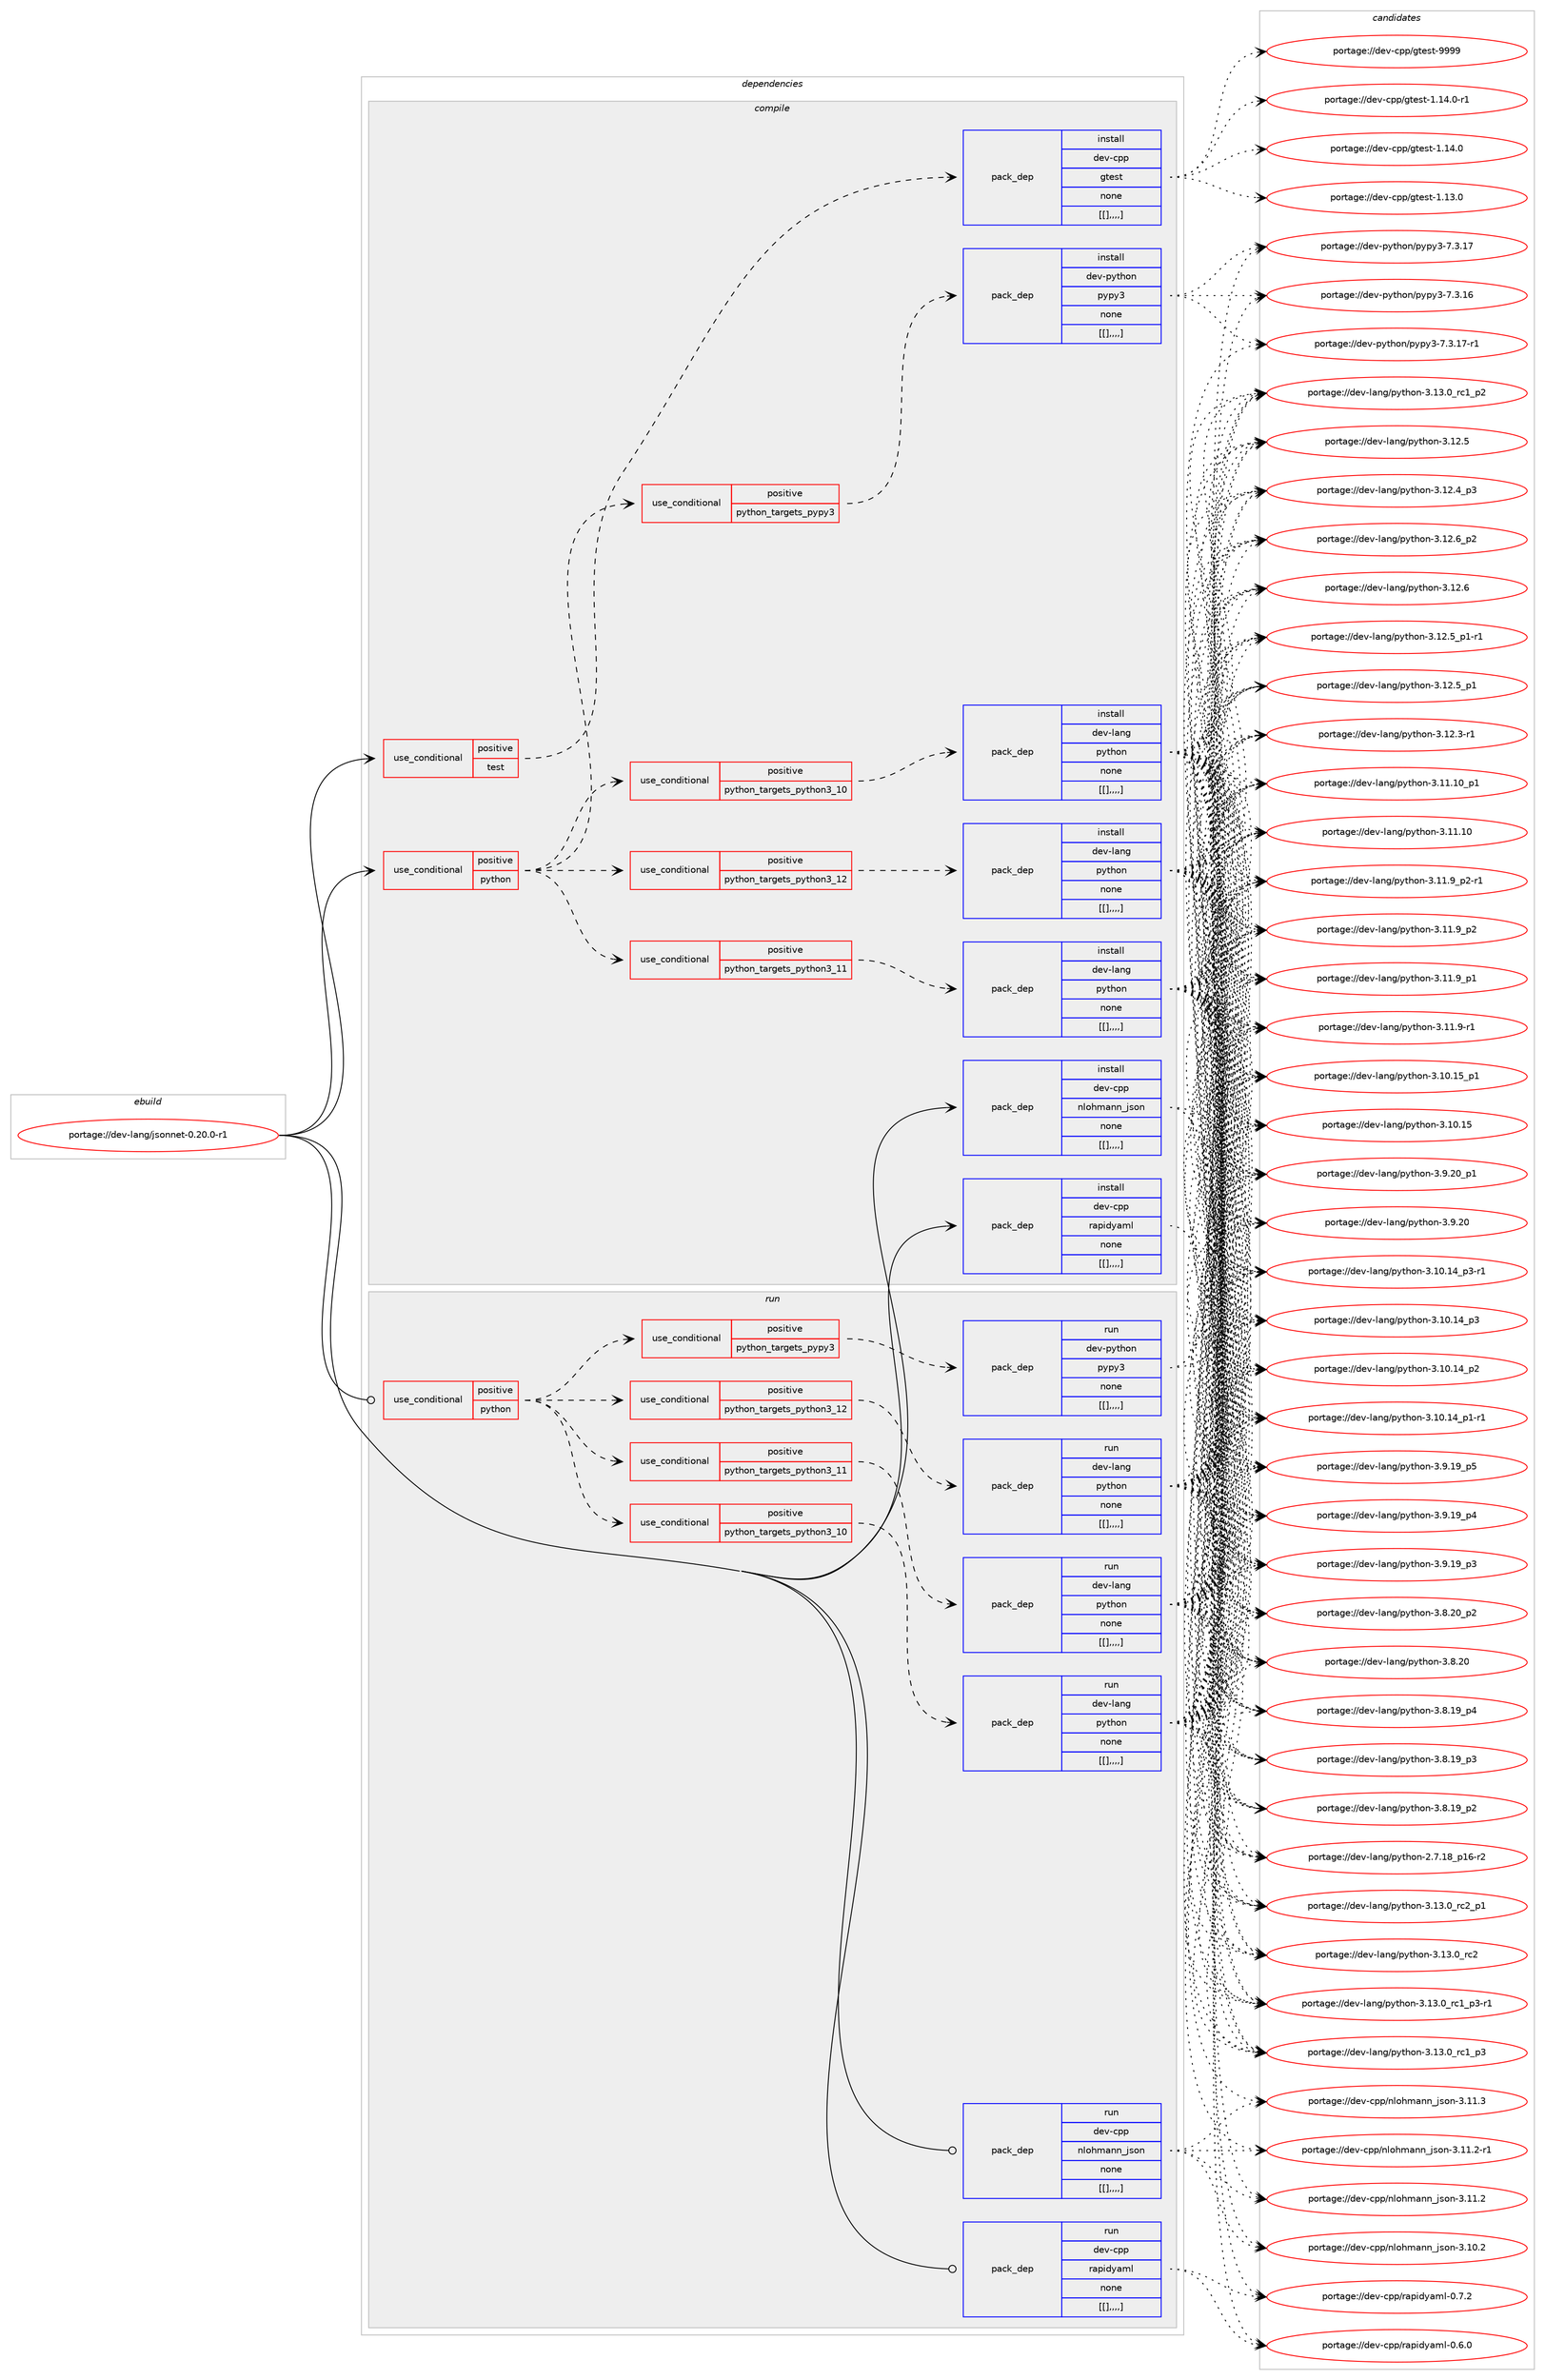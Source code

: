 digraph prolog {

# *************
# Graph options
# *************

newrank=true;
concentrate=true;
compound=true;
graph [rankdir=LR,fontname=Helvetica,fontsize=10,ranksep=1.5];#, ranksep=2.5, nodesep=0.2];
edge  [arrowhead=vee];
node  [fontname=Helvetica,fontsize=10];

# **********
# The ebuild
# **********

subgraph cluster_leftcol {
color=gray;
label=<<i>ebuild</i>>;
id [label="portage://dev-lang/jsonnet-0.20.0-r1", color=red, width=4, href="../dev-lang/jsonnet-0.20.0-r1.svg"];
}

# ****************
# The dependencies
# ****************

subgraph cluster_midcol {
color=gray;
label=<<i>dependencies</i>>;
subgraph cluster_compile {
fillcolor="#eeeeee";
style=filled;
label=<<i>compile</i>>;
subgraph cond23655 {
dependency99780 [label=<<TABLE BORDER="0" CELLBORDER="1" CELLSPACING="0" CELLPADDING="4"><TR><TD ROWSPAN="3" CELLPADDING="10">use_conditional</TD></TR><TR><TD>positive</TD></TR><TR><TD>python</TD></TR></TABLE>>, shape=none, color=red];
subgraph cond23656 {
dependency99781 [label=<<TABLE BORDER="0" CELLBORDER="1" CELLSPACING="0" CELLPADDING="4"><TR><TD ROWSPAN="3" CELLPADDING="10">use_conditional</TD></TR><TR><TD>positive</TD></TR><TR><TD>python_targets_pypy3</TD></TR></TABLE>>, shape=none, color=red];
subgraph pack75066 {
dependency99782 [label=<<TABLE BORDER="0" CELLBORDER="1" CELLSPACING="0" CELLPADDING="4" WIDTH="220"><TR><TD ROWSPAN="6" CELLPADDING="30">pack_dep</TD></TR><TR><TD WIDTH="110">install</TD></TR><TR><TD>dev-python</TD></TR><TR><TD>pypy3</TD></TR><TR><TD>none</TD></TR><TR><TD>[[],,,,]</TD></TR></TABLE>>, shape=none, color=blue];
}
dependency99781:e -> dependency99782:w [weight=20,style="dashed",arrowhead="vee"];
}
dependency99780:e -> dependency99781:w [weight=20,style="dashed",arrowhead="vee"];
subgraph cond23657 {
dependency99783 [label=<<TABLE BORDER="0" CELLBORDER="1" CELLSPACING="0" CELLPADDING="4"><TR><TD ROWSPAN="3" CELLPADDING="10">use_conditional</TD></TR><TR><TD>positive</TD></TR><TR><TD>python_targets_python3_10</TD></TR></TABLE>>, shape=none, color=red];
subgraph pack75067 {
dependency99784 [label=<<TABLE BORDER="0" CELLBORDER="1" CELLSPACING="0" CELLPADDING="4" WIDTH="220"><TR><TD ROWSPAN="6" CELLPADDING="30">pack_dep</TD></TR><TR><TD WIDTH="110">install</TD></TR><TR><TD>dev-lang</TD></TR><TR><TD>python</TD></TR><TR><TD>none</TD></TR><TR><TD>[[],,,,]</TD></TR></TABLE>>, shape=none, color=blue];
}
dependency99783:e -> dependency99784:w [weight=20,style="dashed",arrowhead="vee"];
}
dependency99780:e -> dependency99783:w [weight=20,style="dashed",arrowhead="vee"];
subgraph cond23658 {
dependency99785 [label=<<TABLE BORDER="0" CELLBORDER="1" CELLSPACING="0" CELLPADDING="4"><TR><TD ROWSPAN="3" CELLPADDING="10">use_conditional</TD></TR><TR><TD>positive</TD></TR><TR><TD>python_targets_python3_11</TD></TR></TABLE>>, shape=none, color=red];
subgraph pack75068 {
dependency99786 [label=<<TABLE BORDER="0" CELLBORDER="1" CELLSPACING="0" CELLPADDING="4" WIDTH="220"><TR><TD ROWSPAN="6" CELLPADDING="30">pack_dep</TD></TR><TR><TD WIDTH="110">install</TD></TR><TR><TD>dev-lang</TD></TR><TR><TD>python</TD></TR><TR><TD>none</TD></TR><TR><TD>[[],,,,]</TD></TR></TABLE>>, shape=none, color=blue];
}
dependency99785:e -> dependency99786:w [weight=20,style="dashed",arrowhead="vee"];
}
dependency99780:e -> dependency99785:w [weight=20,style="dashed",arrowhead="vee"];
subgraph cond23659 {
dependency99787 [label=<<TABLE BORDER="0" CELLBORDER="1" CELLSPACING="0" CELLPADDING="4"><TR><TD ROWSPAN="3" CELLPADDING="10">use_conditional</TD></TR><TR><TD>positive</TD></TR><TR><TD>python_targets_python3_12</TD></TR></TABLE>>, shape=none, color=red];
subgraph pack75069 {
dependency99788 [label=<<TABLE BORDER="0" CELLBORDER="1" CELLSPACING="0" CELLPADDING="4" WIDTH="220"><TR><TD ROWSPAN="6" CELLPADDING="30">pack_dep</TD></TR><TR><TD WIDTH="110">install</TD></TR><TR><TD>dev-lang</TD></TR><TR><TD>python</TD></TR><TR><TD>none</TD></TR><TR><TD>[[],,,,]</TD></TR></TABLE>>, shape=none, color=blue];
}
dependency99787:e -> dependency99788:w [weight=20,style="dashed",arrowhead="vee"];
}
dependency99780:e -> dependency99787:w [weight=20,style="dashed",arrowhead="vee"];
}
id:e -> dependency99780:w [weight=20,style="solid",arrowhead="vee"];
subgraph cond23660 {
dependency99789 [label=<<TABLE BORDER="0" CELLBORDER="1" CELLSPACING="0" CELLPADDING="4"><TR><TD ROWSPAN="3" CELLPADDING="10">use_conditional</TD></TR><TR><TD>positive</TD></TR><TR><TD>test</TD></TR></TABLE>>, shape=none, color=red];
subgraph pack75070 {
dependency99790 [label=<<TABLE BORDER="0" CELLBORDER="1" CELLSPACING="0" CELLPADDING="4" WIDTH="220"><TR><TD ROWSPAN="6" CELLPADDING="30">pack_dep</TD></TR><TR><TD WIDTH="110">install</TD></TR><TR><TD>dev-cpp</TD></TR><TR><TD>gtest</TD></TR><TR><TD>none</TD></TR><TR><TD>[[],,,,]</TD></TR></TABLE>>, shape=none, color=blue];
}
dependency99789:e -> dependency99790:w [weight=20,style="dashed",arrowhead="vee"];
}
id:e -> dependency99789:w [weight=20,style="solid",arrowhead="vee"];
subgraph pack75071 {
dependency99791 [label=<<TABLE BORDER="0" CELLBORDER="1" CELLSPACING="0" CELLPADDING="4" WIDTH="220"><TR><TD ROWSPAN="6" CELLPADDING="30">pack_dep</TD></TR><TR><TD WIDTH="110">install</TD></TR><TR><TD>dev-cpp</TD></TR><TR><TD>nlohmann_json</TD></TR><TR><TD>none</TD></TR><TR><TD>[[],,,,]</TD></TR></TABLE>>, shape=none, color=blue];
}
id:e -> dependency99791:w [weight=20,style="solid",arrowhead="vee"];
subgraph pack75072 {
dependency99792 [label=<<TABLE BORDER="0" CELLBORDER="1" CELLSPACING="0" CELLPADDING="4" WIDTH="220"><TR><TD ROWSPAN="6" CELLPADDING="30">pack_dep</TD></TR><TR><TD WIDTH="110">install</TD></TR><TR><TD>dev-cpp</TD></TR><TR><TD>rapidyaml</TD></TR><TR><TD>none</TD></TR><TR><TD>[[],,,,]</TD></TR></TABLE>>, shape=none, color=blue];
}
id:e -> dependency99792:w [weight=20,style="solid",arrowhead="vee"];
}
subgraph cluster_compileandrun {
fillcolor="#eeeeee";
style=filled;
label=<<i>compile and run</i>>;
}
subgraph cluster_run {
fillcolor="#eeeeee";
style=filled;
label=<<i>run</i>>;
subgraph cond23661 {
dependency99793 [label=<<TABLE BORDER="0" CELLBORDER="1" CELLSPACING="0" CELLPADDING="4"><TR><TD ROWSPAN="3" CELLPADDING="10">use_conditional</TD></TR><TR><TD>positive</TD></TR><TR><TD>python</TD></TR></TABLE>>, shape=none, color=red];
subgraph cond23662 {
dependency99794 [label=<<TABLE BORDER="0" CELLBORDER="1" CELLSPACING="0" CELLPADDING="4"><TR><TD ROWSPAN="3" CELLPADDING="10">use_conditional</TD></TR><TR><TD>positive</TD></TR><TR><TD>python_targets_pypy3</TD></TR></TABLE>>, shape=none, color=red];
subgraph pack75073 {
dependency99795 [label=<<TABLE BORDER="0" CELLBORDER="1" CELLSPACING="0" CELLPADDING="4" WIDTH="220"><TR><TD ROWSPAN="6" CELLPADDING="30">pack_dep</TD></TR><TR><TD WIDTH="110">run</TD></TR><TR><TD>dev-python</TD></TR><TR><TD>pypy3</TD></TR><TR><TD>none</TD></TR><TR><TD>[[],,,,]</TD></TR></TABLE>>, shape=none, color=blue];
}
dependency99794:e -> dependency99795:w [weight=20,style="dashed",arrowhead="vee"];
}
dependency99793:e -> dependency99794:w [weight=20,style="dashed",arrowhead="vee"];
subgraph cond23663 {
dependency99796 [label=<<TABLE BORDER="0" CELLBORDER="1" CELLSPACING="0" CELLPADDING="4"><TR><TD ROWSPAN="3" CELLPADDING="10">use_conditional</TD></TR><TR><TD>positive</TD></TR><TR><TD>python_targets_python3_10</TD></TR></TABLE>>, shape=none, color=red];
subgraph pack75074 {
dependency99797 [label=<<TABLE BORDER="0" CELLBORDER="1" CELLSPACING="0" CELLPADDING="4" WIDTH="220"><TR><TD ROWSPAN="6" CELLPADDING="30">pack_dep</TD></TR><TR><TD WIDTH="110">run</TD></TR><TR><TD>dev-lang</TD></TR><TR><TD>python</TD></TR><TR><TD>none</TD></TR><TR><TD>[[],,,,]</TD></TR></TABLE>>, shape=none, color=blue];
}
dependency99796:e -> dependency99797:w [weight=20,style="dashed",arrowhead="vee"];
}
dependency99793:e -> dependency99796:w [weight=20,style="dashed",arrowhead="vee"];
subgraph cond23664 {
dependency99798 [label=<<TABLE BORDER="0" CELLBORDER="1" CELLSPACING="0" CELLPADDING="4"><TR><TD ROWSPAN="3" CELLPADDING="10">use_conditional</TD></TR><TR><TD>positive</TD></TR><TR><TD>python_targets_python3_11</TD></TR></TABLE>>, shape=none, color=red];
subgraph pack75075 {
dependency99799 [label=<<TABLE BORDER="0" CELLBORDER="1" CELLSPACING="0" CELLPADDING="4" WIDTH="220"><TR><TD ROWSPAN="6" CELLPADDING="30">pack_dep</TD></TR><TR><TD WIDTH="110">run</TD></TR><TR><TD>dev-lang</TD></TR><TR><TD>python</TD></TR><TR><TD>none</TD></TR><TR><TD>[[],,,,]</TD></TR></TABLE>>, shape=none, color=blue];
}
dependency99798:e -> dependency99799:w [weight=20,style="dashed",arrowhead="vee"];
}
dependency99793:e -> dependency99798:w [weight=20,style="dashed",arrowhead="vee"];
subgraph cond23665 {
dependency99800 [label=<<TABLE BORDER="0" CELLBORDER="1" CELLSPACING="0" CELLPADDING="4"><TR><TD ROWSPAN="3" CELLPADDING="10">use_conditional</TD></TR><TR><TD>positive</TD></TR><TR><TD>python_targets_python3_12</TD></TR></TABLE>>, shape=none, color=red];
subgraph pack75076 {
dependency99801 [label=<<TABLE BORDER="0" CELLBORDER="1" CELLSPACING="0" CELLPADDING="4" WIDTH="220"><TR><TD ROWSPAN="6" CELLPADDING="30">pack_dep</TD></TR><TR><TD WIDTH="110">run</TD></TR><TR><TD>dev-lang</TD></TR><TR><TD>python</TD></TR><TR><TD>none</TD></TR><TR><TD>[[],,,,]</TD></TR></TABLE>>, shape=none, color=blue];
}
dependency99800:e -> dependency99801:w [weight=20,style="dashed",arrowhead="vee"];
}
dependency99793:e -> dependency99800:w [weight=20,style="dashed",arrowhead="vee"];
}
id:e -> dependency99793:w [weight=20,style="solid",arrowhead="odot"];
subgraph pack75077 {
dependency99802 [label=<<TABLE BORDER="0" CELLBORDER="1" CELLSPACING="0" CELLPADDING="4" WIDTH="220"><TR><TD ROWSPAN="6" CELLPADDING="30">pack_dep</TD></TR><TR><TD WIDTH="110">run</TD></TR><TR><TD>dev-cpp</TD></TR><TR><TD>nlohmann_json</TD></TR><TR><TD>none</TD></TR><TR><TD>[[],,,,]</TD></TR></TABLE>>, shape=none, color=blue];
}
id:e -> dependency99802:w [weight=20,style="solid",arrowhead="odot"];
subgraph pack75078 {
dependency99803 [label=<<TABLE BORDER="0" CELLBORDER="1" CELLSPACING="0" CELLPADDING="4" WIDTH="220"><TR><TD ROWSPAN="6" CELLPADDING="30">pack_dep</TD></TR><TR><TD WIDTH="110">run</TD></TR><TR><TD>dev-cpp</TD></TR><TR><TD>rapidyaml</TD></TR><TR><TD>none</TD></TR><TR><TD>[[],,,,]</TD></TR></TABLE>>, shape=none, color=blue];
}
id:e -> dependency99803:w [weight=20,style="solid",arrowhead="odot"];
}
}

# **************
# The candidates
# **************

subgraph cluster_choices {
rank=same;
color=gray;
label=<<i>candidates</i>>;

subgraph choice75066 {
color=black;
nodesep=1;
choice100101118451121211161041111104711212111212151455546514649554511449 [label="portage://dev-python/pypy3-7.3.17-r1", color=red, width=4,href="../dev-python/pypy3-7.3.17-r1.svg"];
choice10010111845112121116104111110471121211121215145554651464955 [label="portage://dev-python/pypy3-7.3.17", color=red, width=4,href="../dev-python/pypy3-7.3.17.svg"];
choice10010111845112121116104111110471121211121215145554651464954 [label="portage://dev-python/pypy3-7.3.16", color=red, width=4,href="../dev-python/pypy3-7.3.16.svg"];
dependency99782:e -> choice100101118451121211161041111104711212111212151455546514649554511449:w [style=dotted,weight="100"];
dependency99782:e -> choice10010111845112121116104111110471121211121215145554651464955:w [style=dotted,weight="100"];
dependency99782:e -> choice10010111845112121116104111110471121211121215145554651464954:w [style=dotted,weight="100"];
}
subgraph choice75067 {
color=black;
nodesep=1;
choice100101118451089711010347112121116104111110455146495146489511499509511249 [label="portage://dev-lang/python-3.13.0_rc2_p1", color=red, width=4,href="../dev-lang/python-3.13.0_rc2_p1.svg"];
choice10010111845108971101034711212111610411111045514649514648951149950 [label="portage://dev-lang/python-3.13.0_rc2", color=red, width=4,href="../dev-lang/python-3.13.0_rc2.svg"];
choice1001011184510897110103471121211161041111104551464951464895114994995112514511449 [label="portage://dev-lang/python-3.13.0_rc1_p3-r1", color=red, width=4,href="../dev-lang/python-3.13.0_rc1_p3-r1.svg"];
choice100101118451089711010347112121116104111110455146495146489511499499511251 [label="portage://dev-lang/python-3.13.0_rc1_p3", color=red, width=4,href="../dev-lang/python-3.13.0_rc1_p3.svg"];
choice100101118451089711010347112121116104111110455146495146489511499499511250 [label="portage://dev-lang/python-3.13.0_rc1_p2", color=red, width=4,href="../dev-lang/python-3.13.0_rc1_p2.svg"];
choice100101118451089711010347112121116104111110455146495046549511250 [label="portage://dev-lang/python-3.12.6_p2", color=red, width=4,href="../dev-lang/python-3.12.6_p2.svg"];
choice10010111845108971101034711212111610411111045514649504654 [label="portage://dev-lang/python-3.12.6", color=red, width=4,href="../dev-lang/python-3.12.6.svg"];
choice1001011184510897110103471121211161041111104551464950465395112494511449 [label="portage://dev-lang/python-3.12.5_p1-r1", color=red, width=4,href="../dev-lang/python-3.12.5_p1-r1.svg"];
choice100101118451089711010347112121116104111110455146495046539511249 [label="portage://dev-lang/python-3.12.5_p1", color=red, width=4,href="../dev-lang/python-3.12.5_p1.svg"];
choice10010111845108971101034711212111610411111045514649504653 [label="portage://dev-lang/python-3.12.5", color=red, width=4,href="../dev-lang/python-3.12.5.svg"];
choice100101118451089711010347112121116104111110455146495046529511251 [label="portage://dev-lang/python-3.12.4_p3", color=red, width=4,href="../dev-lang/python-3.12.4_p3.svg"];
choice100101118451089711010347112121116104111110455146495046514511449 [label="portage://dev-lang/python-3.12.3-r1", color=red, width=4,href="../dev-lang/python-3.12.3-r1.svg"];
choice10010111845108971101034711212111610411111045514649494649489511249 [label="portage://dev-lang/python-3.11.10_p1", color=red, width=4,href="../dev-lang/python-3.11.10_p1.svg"];
choice1001011184510897110103471121211161041111104551464949464948 [label="portage://dev-lang/python-3.11.10", color=red, width=4,href="../dev-lang/python-3.11.10.svg"];
choice1001011184510897110103471121211161041111104551464949465795112504511449 [label="portage://dev-lang/python-3.11.9_p2-r1", color=red, width=4,href="../dev-lang/python-3.11.9_p2-r1.svg"];
choice100101118451089711010347112121116104111110455146494946579511250 [label="portage://dev-lang/python-3.11.9_p2", color=red, width=4,href="../dev-lang/python-3.11.9_p2.svg"];
choice100101118451089711010347112121116104111110455146494946579511249 [label="portage://dev-lang/python-3.11.9_p1", color=red, width=4,href="../dev-lang/python-3.11.9_p1.svg"];
choice100101118451089711010347112121116104111110455146494946574511449 [label="portage://dev-lang/python-3.11.9-r1", color=red, width=4,href="../dev-lang/python-3.11.9-r1.svg"];
choice10010111845108971101034711212111610411111045514649484649539511249 [label="portage://dev-lang/python-3.10.15_p1", color=red, width=4,href="../dev-lang/python-3.10.15_p1.svg"];
choice1001011184510897110103471121211161041111104551464948464953 [label="portage://dev-lang/python-3.10.15", color=red, width=4,href="../dev-lang/python-3.10.15.svg"];
choice100101118451089711010347112121116104111110455146494846495295112514511449 [label="portage://dev-lang/python-3.10.14_p3-r1", color=red, width=4,href="../dev-lang/python-3.10.14_p3-r1.svg"];
choice10010111845108971101034711212111610411111045514649484649529511251 [label="portage://dev-lang/python-3.10.14_p3", color=red, width=4,href="../dev-lang/python-3.10.14_p3.svg"];
choice10010111845108971101034711212111610411111045514649484649529511250 [label="portage://dev-lang/python-3.10.14_p2", color=red, width=4,href="../dev-lang/python-3.10.14_p2.svg"];
choice100101118451089711010347112121116104111110455146494846495295112494511449 [label="portage://dev-lang/python-3.10.14_p1-r1", color=red, width=4,href="../dev-lang/python-3.10.14_p1-r1.svg"];
choice100101118451089711010347112121116104111110455146574650489511249 [label="portage://dev-lang/python-3.9.20_p1", color=red, width=4,href="../dev-lang/python-3.9.20_p1.svg"];
choice10010111845108971101034711212111610411111045514657465048 [label="portage://dev-lang/python-3.9.20", color=red, width=4,href="../dev-lang/python-3.9.20.svg"];
choice100101118451089711010347112121116104111110455146574649579511253 [label="portage://dev-lang/python-3.9.19_p5", color=red, width=4,href="../dev-lang/python-3.9.19_p5.svg"];
choice100101118451089711010347112121116104111110455146574649579511252 [label="portage://dev-lang/python-3.9.19_p4", color=red, width=4,href="../dev-lang/python-3.9.19_p4.svg"];
choice100101118451089711010347112121116104111110455146574649579511251 [label="portage://dev-lang/python-3.9.19_p3", color=red, width=4,href="../dev-lang/python-3.9.19_p3.svg"];
choice100101118451089711010347112121116104111110455146564650489511250 [label="portage://dev-lang/python-3.8.20_p2", color=red, width=4,href="../dev-lang/python-3.8.20_p2.svg"];
choice10010111845108971101034711212111610411111045514656465048 [label="portage://dev-lang/python-3.8.20", color=red, width=4,href="../dev-lang/python-3.8.20.svg"];
choice100101118451089711010347112121116104111110455146564649579511252 [label="portage://dev-lang/python-3.8.19_p4", color=red, width=4,href="../dev-lang/python-3.8.19_p4.svg"];
choice100101118451089711010347112121116104111110455146564649579511251 [label="portage://dev-lang/python-3.8.19_p3", color=red, width=4,href="../dev-lang/python-3.8.19_p3.svg"];
choice100101118451089711010347112121116104111110455146564649579511250 [label="portage://dev-lang/python-3.8.19_p2", color=red, width=4,href="../dev-lang/python-3.8.19_p2.svg"];
choice100101118451089711010347112121116104111110455046554649569511249544511450 [label="portage://dev-lang/python-2.7.18_p16-r2", color=red, width=4,href="../dev-lang/python-2.7.18_p16-r2.svg"];
dependency99784:e -> choice100101118451089711010347112121116104111110455146495146489511499509511249:w [style=dotted,weight="100"];
dependency99784:e -> choice10010111845108971101034711212111610411111045514649514648951149950:w [style=dotted,weight="100"];
dependency99784:e -> choice1001011184510897110103471121211161041111104551464951464895114994995112514511449:w [style=dotted,weight="100"];
dependency99784:e -> choice100101118451089711010347112121116104111110455146495146489511499499511251:w [style=dotted,weight="100"];
dependency99784:e -> choice100101118451089711010347112121116104111110455146495146489511499499511250:w [style=dotted,weight="100"];
dependency99784:e -> choice100101118451089711010347112121116104111110455146495046549511250:w [style=dotted,weight="100"];
dependency99784:e -> choice10010111845108971101034711212111610411111045514649504654:w [style=dotted,weight="100"];
dependency99784:e -> choice1001011184510897110103471121211161041111104551464950465395112494511449:w [style=dotted,weight="100"];
dependency99784:e -> choice100101118451089711010347112121116104111110455146495046539511249:w [style=dotted,weight="100"];
dependency99784:e -> choice10010111845108971101034711212111610411111045514649504653:w [style=dotted,weight="100"];
dependency99784:e -> choice100101118451089711010347112121116104111110455146495046529511251:w [style=dotted,weight="100"];
dependency99784:e -> choice100101118451089711010347112121116104111110455146495046514511449:w [style=dotted,weight="100"];
dependency99784:e -> choice10010111845108971101034711212111610411111045514649494649489511249:w [style=dotted,weight="100"];
dependency99784:e -> choice1001011184510897110103471121211161041111104551464949464948:w [style=dotted,weight="100"];
dependency99784:e -> choice1001011184510897110103471121211161041111104551464949465795112504511449:w [style=dotted,weight="100"];
dependency99784:e -> choice100101118451089711010347112121116104111110455146494946579511250:w [style=dotted,weight="100"];
dependency99784:e -> choice100101118451089711010347112121116104111110455146494946579511249:w [style=dotted,weight="100"];
dependency99784:e -> choice100101118451089711010347112121116104111110455146494946574511449:w [style=dotted,weight="100"];
dependency99784:e -> choice10010111845108971101034711212111610411111045514649484649539511249:w [style=dotted,weight="100"];
dependency99784:e -> choice1001011184510897110103471121211161041111104551464948464953:w [style=dotted,weight="100"];
dependency99784:e -> choice100101118451089711010347112121116104111110455146494846495295112514511449:w [style=dotted,weight="100"];
dependency99784:e -> choice10010111845108971101034711212111610411111045514649484649529511251:w [style=dotted,weight="100"];
dependency99784:e -> choice10010111845108971101034711212111610411111045514649484649529511250:w [style=dotted,weight="100"];
dependency99784:e -> choice100101118451089711010347112121116104111110455146494846495295112494511449:w [style=dotted,weight="100"];
dependency99784:e -> choice100101118451089711010347112121116104111110455146574650489511249:w [style=dotted,weight="100"];
dependency99784:e -> choice10010111845108971101034711212111610411111045514657465048:w [style=dotted,weight="100"];
dependency99784:e -> choice100101118451089711010347112121116104111110455146574649579511253:w [style=dotted,weight="100"];
dependency99784:e -> choice100101118451089711010347112121116104111110455146574649579511252:w [style=dotted,weight="100"];
dependency99784:e -> choice100101118451089711010347112121116104111110455146574649579511251:w [style=dotted,weight="100"];
dependency99784:e -> choice100101118451089711010347112121116104111110455146564650489511250:w [style=dotted,weight="100"];
dependency99784:e -> choice10010111845108971101034711212111610411111045514656465048:w [style=dotted,weight="100"];
dependency99784:e -> choice100101118451089711010347112121116104111110455146564649579511252:w [style=dotted,weight="100"];
dependency99784:e -> choice100101118451089711010347112121116104111110455146564649579511251:w [style=dotted,weight="100"];
dependency99784:e -> choice100101118451089711010347112121116104111110455146564649579511250:w [style=dotted,weight="100"];
dependency99784:e -> choice100101118451089711010347112121116104111110455046554649569511249544511450:w [style=dotted,weight="100"];
}
subgraph choice75068 {
color=black;
nodesep=1;
choice100101118451089711010347112121116104111110455146495146489511499509511249 [label="portage://dev-lang/python-3.13.0_rc2_p1", color=red, width=4,href="../dev-lang/python-3.13.0_rc2_p1.svg"];
choice10010111845108971101034711212111610411111045514649514648951149950 [label="portage://dev-lang/python-3.13.0_rc2", color=red, width=4,href="../dev-lang/python-3.13.0_rc2.svg"];
choice1001011184510897110103471121211161041111104551464951464895114994995112514511449 [label="portage://dev-lang/python-3.13.0_rc1_p3-r1", color=red, width=4,href="../dev-lang/python-3.13.0_rc1_p3-r1.svg"];
choice100101118451089711010347112121116104111110455146495146489511499499511251 [label="portage://dev-lang/python-3.13.0_rc1_p3", color=red, width=4,href="../dev-lang/python-3.13.0_rc1_p3.svg"];
choice100101118451089711010347112121116104111110455146495146489511499499511250 [label="portage://dev-lang/python-3.13.0_rc1_p2", color=red, width=4,href="../dev-lang/python-3.13.0_rc1_p2.svg"];
choice100101118451089711010347112121116104111110455146495046549511250 [label="portage://dev-lang/python-3.12.6_p2", color=red, width=4,href="../dev-lang/python-3.12.6_p2.svg"];
choice10010111845108971101034711212111610411111045514649504654 [label="portage://dev-lang/python-3.12.6", color=red, width=4,href="../dev-lang/python-3.12.6.svg"];
choice1001011184510897110103471121211161041111104551464950465395112494511449 [label="portage://dev-lang/python-3.12.5_p1-r1", color=red, width=4,href="../dev-lang/python-3.12.5_p1-r1.svg"];
choice100101118451089711010347112121116104111110455146495046539511249 [label="portage://dev-lang/python-3.12.5_p1", color=red, width=4,href="../dev-lang/python-3.12.5_p1.svg"];
choice10010111845108971101034711212111610411111045514649504653 [label="portage://dev-lang/python-3.12.5", color=red, width=4,href="../dev-lang/python-3.12.5.svg"];
choice100101118451089711010347112121116104111110455146495046529511251 [label="portage://dev-lang/python-3.12.4_p3", color=red, width=4,href="../dev-lang/python-3.12.4_p3.svg"];
choice100101118451089711010347112121116104111110455146495046514511449 [label="portage://dev-lang/python-3.12.3-r1", color=red, width=4,href="../dev-lang/python-3.12.3-r1.svg"];
choice10010111845108971101034711212111610411111045514649494649489511249 [label="portage://dev-lang/python-3.11.10_p1", color=red, width=4,href="../dev-lang/python-3.11.10_p1.svg"];
choice1001011184510897110103471121211161041111104551464949464948 [label="portage://dev-lang/python-3.11.10", color=red, width=4,href="../dev-lang/python-3.11.10.svg"];
choice1001011184510897110103471121211161041111104551464949465795112504511449 [label="portage://dev-lang/python-3.11.9_p2-r1", color=red, width=4,href="../dev-lang/python-3.11.9_p2-r1.svg"];
choice100101118451089711010347112121116104111110455146494946579511250 [label="portage://dev-lang/python-3.11.9_p2", color=red, width=4,href="../dev-lang/python-3.11.9_p2.svg"];
choice100101118451089711010347112121116104111110455146494946579511249 [label="portage://dev-lang/python-3.11.9_p1", color=red, width=4,href="../dev-lang/python-3.11.9_p1.svg"];
choice100101118451089711010347112121116104111110455146494946574511449 [label="portage://dev-lang/python-3.11.9-r1", color=red, width=4,href="../dev-lang/python-3.11.9-r1.svg"];
choice10010111845108971101034711212111610411111045514649484649539511249 [label="portage://dev-lang/python-3.10.15_p1", color=red, width=4,href="../dev-lang/python-3.10.15_p1.svg"];
choice1001011184510897110103471121211161041111104551464948464953 [label="portage://dev-lang/python-3.10.15", color=red, width=4,href="../dev-lang/python-3.10.15.svg"];
choice100101118451089711010347112121116104111110455146494846495295112514511449 [label="portage://dev-lang/python-3.10.14_p3-r1", color=red, width=4,href="../dev-lang/python-3.10.14_p3-r1.svg"];
choice10010111845108971101034711212111610411111045514649484649529511251 [label="portage://dev-lang/python-3.10.14_p3", color=red, width=4,href="../dev-lang/python-3.10.14_p3.svg"];
choice10010111845108971101034711212111610411111045514649484649529511250 [label="portage://dev-lang/python-3.10.14_p2", color=red, width=4,href="../dev-lang/python-3.10.14_p2.svg"];
choice100101118451089711010347112121116104111110455146494846495295112494511449 [label="portage://dev-lang/python-3.10.14_p1-r1", color=red, width=4,href="../dev-lang/python-3.10.14_p1-r1.svg"];
choice100101118451089711010347112121116104111110455146574650489511249 [label="portage://dev-lang/python-3.9.20_p1", color=red, width=4,href="../dev-lang/python-3.9.20_p1.svg"];
choice10010111845108971101034711212111610411111045514657465048 [label="portage://dev-lang/python-3.9.20", color=red, width=4,href="../dev-lang/python-3.9.20.svg"];
choice100101118451089711010347112121116104111110455146574649579511253 [label="portage://dev-lang/python-3.9.19_p5", color=red, width=4,href="../dev-lang/python-3.9.19_p5.svg"];
choice100101118451089711010347112121116104111110455146574649579511252 [label="portage://dev-lang/python-3.9.19_p4", color=red, width=4,href="../dev-lang/python-3.9.19_p4.svg"];
choice100101118451089711010347112121116104111110455146574649579511251 [label="portage://dev-lang/python-3.9.19_p3", color=red, width=4,href="../dev-lang/python-3.9.19_p3.svg"];
choice100101118451089711010347112121116104111110455146564650489511250 [label="portage://dev-lang/python-3.8.20_p2", color=red, width=4,href="../dev-lang/python-3.8.20_p2.svg"];
choice10010111845108971101034711212111610411111045514656465048 [label="portage://dev-lang/python-3.8.20", color=red, width=4,href="../dev-lang/python-3.8.20.svg"];
choice100101118451089711010347112121116104111110455146564649579511252 [label="portage://dev-lang/python-3.8.19_p4", color=red, width=4,href="../dev-lang/python-3.8.19_p4.svg"];
choice100101118451089711010347112121116104111110455146564649579511251 [label="portage://dev-lang/python-3.8.19_p3", color=red, width=4,href="../dev-lang/python-3.8.19_p3.svg"];
choice100101118451089711010347112121116104111110455146564649579511250 [label="portage://dev-lang/python-3.8.19_p2", color=red, width=4,href="../dev-lang/python-3.8.19_p2.svg"];
choice100101118451089711010347112121116104111110455046554649569511249544511450 [label="portage://dev-lang/python-2.7.18_p16-r2", color=red, width=4,href="../dev-lang/python-2.7.18_p16-r2.svg"];
dependency99786:e -> choice100101118451089711010347112121116104111110455146495146489511499509511249:w [style=dotted,weight="100"];
dependency99786:e -> choice10010111845108971101034711212111610411111045514649514648951149950:w [style=dotted,weight="100"];
dependency99786:e -> choice1001011184510897110103471121211161041111104551464951464895114994995112514511449:w [style=dotted,weight="100"];
dependency99786:e -> choice100101118451089711010347112121116104111110455146495146489511499499511251:w [style=dotted,weight="100"];
dependency99786:e -> choice100101118451089711010347112121116104111110455146495146489511499499511250:w [style=dotted,weight="100"];
dependency99786:e -> choice100101118451089711010347112121116104111110455146495046549511250:w [style=dotted,weight="100"];
dependency99786:e -> choice10010111845108971101034711212111610411111045514649504654:w [style=dotted,weight="100"];
dependency99786:e -> choice1001011184510897110103471121211161041111104551464950465395112494511449:w [style=dotted,weight="100"];
dependency99786:e -> choice100101118451089711010347112121116104111110455146495046539511249:w [style=dotted,weight="100"];
dependency99786:e -> choice10010111845108971101034711212111610411111045514649504653:w [style=dotted,weight="100"];
dependency99786:e -> choice100101118451089711010347112121116104111110455146495046529511251:w [style=dotted,weight="100"];
dependency99786:e -> choice100101118451089711010347112121116104111110455146495046514511449:w [style=dotted,weight="100"];
dependency99786:e -> choice10010111845108971101034711212111610411111045514649494649489511249:w [style=dotted,weight="100"];
dependency99786:e -> choice1001011184510897110103471121211161041111104551464949464948:w [style=dotted,weight="100"];
dependency99786:e -> choice1001011184510897110103471121211161041111104551464949465795112504511449:w [style=dotted,weight="100"];
dependency99786:e -> choice100101118451089711010347112121116104111110455146494946579511250:w [style=dotted,weight="100"];
dependency99786:e -> choice100101118451089711010347112121116104111110455146494946579511249:w [style=dotted,weight="100"];
dependency99786:e -> choice100101118451089711010347112121116104111110455146494946574511449:w [style=dotted,weight="100"];
dependency99786:e -> choice10010111845108971101034711212111610411111045514649484649539511249:w [style=dotted,weight="100"];
dependency99786:e -> choice1001011184510897110103471121211161041111104551464948464953:w [style=dotted,weight="100"];
dependency99786:e -> choice100101118451089711010347112121116104111110455146494846495295112514511449:w [style=dotted,weight="100"];
dependency99786:e -> choice10010111845108971101034711212111610411111045514649484649529511251:w [style=dotted,weight="100"];
dependency99786:e -> choice10010111845108971101034711212111610411111045514649484649529511250:w [style=dotted,weight="100"];
dependency99786:e -> choice100101118451089711010347112121116104111110455146494846495295112494511449:w [style=dotted,weight="100"];
dependency99786:e -> choice100101118451089711010347112121116104111110455146574650489511249:w [style=dotted,weight="100"];
dependency99786:e -> choice10010111845108971101034711212111610411111045514657465048:w [style=dotted,weight="100"];
dependency99786:e -> choice100101118451089711010347112121116104111110455146574649579511253:w [style=dotted,weight="100"];
dependency99786:e -> choice100101118451089711010347112121116104111110455146574649579511252:w [style=dotted,weight="100"];
dependency99786:e -> choice100101118451089711010347112121116104111110455146574649579511251:w [style=dotted,weight="100"];
dependency99786:e -> choice100101118451089711010347112121116104111110455146564650489511250:w [style=dotted,weight="100"];
dependency99786:e -> choice10010111845108971101034711212111610411111045514656465048:w [style=dotted,weight="100"];
dependency99786:e -> choice100101118451089711010347112121116104111110455146564649579511252:w [style=dotted,weight="100"];
dependency99786:e -> choice100101118451089711010347112121116104111110455146564649579511251:w [style=dotted,weight="100"];
dependency99786:e -> choice100101118451089711010347112121116104111110455146564649579511250:w [style=dotted,weight="100"];
dependency99786:e -> choice100101118451089711010347112121116104111110455046554649569511249544511450:w [style=dotted,weight="100"];
}
subgraph choice75069 {
color=black;
nodesep=1;
choice100101118451089711010347112121116104111110455146495146489511499509511249 [label="portage://dev-lang/python-3.13.0_rc2_p1", color=red, width=4,href="../dev-lang/python-3.13.0_rc2_p1.svg"];
choice10010111845108971101034711212111610411111045514649514648951149950 [label="portage://dev-lang/python-3.13.0_rc2", color=red, width=4,href="../dev-lang/python-3.13.0_rc2.svg"];
choice1001011184510897110103471121211161041111104551464951464895114994995112514511449 [label="portage://dev-lang/python-3.13.0_rc1_p3-r1", color=red, width=4,href="../dev-lang/python-3.13.0_rc1_p3-r1.svg"];
choice100101118451089711010347112121116104111110455146495146489511499499511251 [label="portage://dev-lang/python-3.13.0_rc1_p3", color=red, width=4,href="../dev-lang/python-3.13.0_rc1_p3.svg"];
choice100101118451089711010347112121116104111110455146495146489511499499511250 [label="portage://dev-lang/python-3.13.0_rc1_p2", color=red, width=4,href="../dev-lang/python-3.13.0_rc1_p2.svg"];
choice100101118451089711010347112121116104111110455146495046549511250 [label="portage://dev-lang/python-3.12.6_p2", color=red, width=4,href="../dev-lang/python-3.12.6_p2.svg"];
choice10010111845108971101034711212111610411111045514649504654 [label="portage://dev-lang/python-3.12.6", color=red, width=4,href="../dev-lang/python-3.12.6.svg"];
choice1001011184510897110103471121211161041111104551464950465395112494511449 [label="portage://dev-lang/python-3.12.5_p1-r1", color=red, width=4,href="../dev-lang/python-3.12.5_p1-r1.svg"];
choice100101118451089711010347112121116104111110455146495046539511249 [label="portage://dev-lang/python-3.12.5_p1", color=red, width=4,href="../dev-lang/python-3.12.5_p1.svg"];
choice10010111845108971101034711212111610411111045514649504653 [label="portage://dev-lang/python-3.12.5", color=red, width=4,href="../dev-lang/python-3.12.5.svg"];
choice100101118451089711010347112121116104111110455146495046529511251 [label="portage://dev-lang/python-3.12.4_p3", color=red, width=4,href="../dev-lang/python-3.12.4_p3.svg"];
choice100101118451089711010347112121116104111110455146495046514511449 [label="portage://dev-lang/python-3.12.3-r1", color=red, width=4,href="../dev-lang/python-3.12.3-r1.svg"];
choice10010111845108971101034711212111610411111045514649494649489511249 [label="portage://dev-lang/python-3.11.10_p1", color=red, width=4,href="../dev-lang/python-3.11.10_p1.svg"];
choice1001011184510897110103471121211161041111104551464949464948 [label="portage://dev-lang/python-3.11.10", color=red, width=4,href="../dev-lang/python-3.11.10.svg"];
choice1001011184510897110103471121211161041111104551464949465795112504511449 [label="portage://dev-lang/python-3.11.9_p2-r1", color=red, width=4,href="../dev-lang/python-3.11.9_p2-r1.svg"];
choice100101118451089711010347112121116104111110455146494946579511250 [label="portage://dev-lang/python-3.11.9_p2", color=red, width=4,href="../dev-lang/python-3.11.9_p2.svg"];
choice100101118451089711010347112121116104111110455146494946579511249 [label="portage://dev-lang/python-3.11.9_p1", color=red, width=4,href="../dev-lang/python-3.11.9_p1.svg"];
choice100101118451089711010347112121116104111110455146494946574511449 [label="portage://dev-lang/python-3.11.9-r1", color=red, width=4,href="../dev-lang/python-3.11.9-r1.svg"];
choice10010111845108971101034711212111610411111045514649484649539511249 [label="portage://dev-lang/python-3.10.15_p1", color=red, width=4,href="../dev-lang/python-3.10.15_p1.svg"];
choice1001011184510897110103471121211161041111104551464948464953 [label="portage://dev-lang/python-3.10.15", color=red, width=4,href="../dev-lang/python-3.10.15.svg"];
choice100101118451089711010347112121116104111110455146494846495295112514511449 [label="portage://dev-lang/python-3.10.14_p3-r1", color=red, width=4,href="../dev-lang/python-3.10.14_p3-r1.svg"];
choice10010111845108971101034711212111610411111045514649484649529511251 [label="portage://dev-lang/python-3.10.14_p3", color=red, width=4,href="../dev-lang/python-3.10.14_p3.svg"];
choice10010111845108971101034711212111610411111045514649484649529511250 [label="portage://dev-lang/python-3.10.14_p2", color=red, width=4,href="../dev-lang/python-3.10.14_p2.svg"];
choice100101118451089711010347112121116104111110455146494846495295112494511449 [label="portage://dev-lang/python-3.10.14_p1-r1", color=red, width=4,href="../dev-lang/python-3.10.14_p1-r1.svg"];
choice100101118451089711010347112121116104111110455146574650489511249 [label="portage://dev-lang/python-3.9.20_p1", color=red, width=4,href="../dev-lang/python-3.9.20_p1.svg"];
choice10010111845108971101034711212111610411111045514657465048 [label="portage://dev-lang/python-3.9.20", color=red, width=4,href="../dev-lang/python-3.9.20.svg"];
choice100101118451089711010347112121116104111110455146574649579511253 [label="portage://dev-lang/python-3.9.19_p5", color=red, width=4,href="../dev-lang/python-3.9.19_p5.svg"];
choice100101118451089711010347112121116104111110455146574649579511252 [label="portage://dev-lang/python-3.9.19_p4", color=red, width=4,href="../dev-lang/python-3.9.19_p4.svg"];
choice100101118451089711010347112121116104111110455146574649579511251 [label="portage://dev-lang/python-3.9.19_p3", color=red, width=4,href="../dev-lang/python-3.9.19_p3.svg"];
choice100101118451089711010347112121116104111110455146564650489511250 [label="portage://dev-lang/python-3.8.20_p2", color=red, width=4,href="../dev-lang/python-3.8.20_p2.svg"];
choice10010111845108971101034711212111610411111045514656465048 [label="portage://dev-lang/python-3.8.20", color=red, width=4,href="../dev-lang/python-3.8.20.svg"];
choice100101118451089711010347112121116104111110455146564649579511252 [label="portage://dev-lang/python-3.8.19_p4", color=red, width=4,href="../dev-lang/python-3.8.19_p4.svg"];
choice100101118451089711010347112121116104111110455146564649579511251 [label="portage://dev-lang/python-3.8.19_p3", color=red, width=4,href="../dev-lang/python-3.8.19_p3.svg"];
choice100101118451089711010347112121116104111110455146564649579511250 [label="portage://dev-lang/python-3.8.19_p2", color=red, width=4,href="../dev-lang/python-3.8.19_p2.svg"];
choice100101118451089711010347112121116104111110455046554649569511249544511450 [label="portage://dev-lang/python-2.7.18_p16-r2", color=red, width=4,href="../dev-lang/python-2.7.18_p16-r2.svg"];
dependency99788:e -> choice100101118451089711010347112121116104111110455146495146489511499509511249:w [style=dotted,weight="100"];
dependency99788:e -> choice10010111845108971101034711212111610411111045514649514648951149950:w [style=dotted,weight="100"];
dependency99788:e -> choice1001011184510897110103471121211161041111104551464951464895114994995112514511449:w [style=dotted,weight="100"];
dependency99788:e -> choice100101118451089711010347112121116104111110455146495146489511499499511251:w [style=dotted,weight="100"];
dependency99788:e -> choice100101118451089711010347112121116104111110455146495146489511499499511250:w [style=dotted,weight="100"];
dependency99788:e -> choice100101118451089711010347112121116104111110455146495046549511250:w [style=dotted,weight="100"];
dependency99788:e -> choice10010111845108971101034711212111610411111045514649504654:w [style=dotted,weight="100"];
dependency99788:e -> choice1001011184510897110103471121211161041111104551464950465395112494511449:w [style=dotted,weight="100"];
dependency99788:e -> choice100101118451089711010347112121116104111110455146495046539511249:w [style=dotted,weight="100"];
dependency99788:e -> choice10010111845108971101034711212111610411111045514649504653:w [style=dotted,weight="100"];
dependency99788:e -> choice100101118451089711010347112121116104111110455146495046529511251:w [style=dotted,weight="100"];
dependency99788:e -> choice100101118451089711010347112121116104111110455146495046514511449:w [style=dotted,weight="100"];
dependency99788:e -> choice10010111845108971101034711212111610411111045514649494649489511249:w [style=dotted,weight="100"];
dependency99788:e -> choice1001011184510897110103471121211161041111104551464949464948:w [style=dotted,weight="100"];
dependency99788:e -> choice1001011184510897110103471121211161041111104551464949465795112504511449:w [style=dotted,weight="100"];
dependency99788:e -> choice100101118451089711010347112121116104111110455146494946579511250:w [style=dotted,weight="100"];
dependency99788:e -> choice100101118451089711010347112121116104111110455146494946579511249:w [style=dotted,weight="100"];
dependency99788:e -> choice100101118451089711010347112121116104111110455146494946574511449:w [style=dotted,weight="100"];
dependency99788:e -> choice10010111845108971101034711212111610411111045514649484649539511249:w [style=dotted,weight="100"];
dependency99788:e -> choice1001011184510897110103471121211161041111104551464948464953:w [style=dotted,weight="100"];
dependency99788:e -> choice100101118451089711010347112121116104111110455146494846495295112514511449:w [style=dotted,weight="100"];
dependency99788:e -> choice10010111845108971101034711212111610411111045514649484649529511251:w [style=dotted,weight="100"];
dependency99788:e -> choice10010111845108971101034711212111610411111045514649484649529511250:w [style=dotted,weight="100"];
dependency99788:e -> choice100101118451089711010347112121116104111110455146494846495295112494511449:w [style=dotted,weight="100"];
dependency99788:e -> choice100101118451089711010347112121116104111110455146574650489511249:w [style=dotted,weight="100"];
dependency99788:e -> choice10010111845108971101034711212111610411111045514657465048:w [style=dotted,weight="100"];
dependency99788:e -> choice100101118451089711010347112121116104111110455146574649579511253:w [style=dotted,weight="100"];
dependency99788:e -> choice100101118451089711010347112121116104111110455146574649579511252:w [style=dotted,weight="100"];
dependency99788:e -> choice100101118451089711010347112121116104111110455146574649579511251:w [style=dotted,weight="100"];
dependency99788:e -> choice100101118451089711010347112121116104111110455146564650489511250:w [style=dotted,weight="100"];
dependency99788:e -> choice10010111845108971101034711212111610411111045514656465048:w [style=dotted,weight="100"];
dependency99788:e -> choice100101118451089711010347112121116104111110455146564649579511252:w [style=dotted,weight="100"];
dependency99788:e -> choice100101118451089711010347112121116104111110455146564649579511251:w [style=dotted,weight="100"];
dependency99788:e -> choice100101118451089711010347112121116104111110455146564649579511250:w [style=dotted,weight="100"];
dependency99788:e -> choice100101118451089711010347112121116104111110455046554649569511249544511450:w [style=dotted,weight="100"];
}
subgraph choice75070 {
color=black;
nodesep=1;
choice1001011184599112112471031161011151164557575757 [label="portage://dev-cpp/gtest-9999", color=red, width=4,href="../dev-cpp/gtest-9999.svg"];
choice100101118459911211247103116101115116454946495246484511449 [label="portage://dev-cpp/gtest-1.14.0-r1", color=red, width=4,href="../dev-cpp/gtest-1.14.0-r1.svg"];
choice10010111845991121124710311610111511645494649524648 [label="portage://dev-cpp/gtest-1.14.0", color=red, width=4,href="../dev-cpp/gtest-1.14.0.svg"];
choice10010111845991121124710311610111511645494649514648 [label="portage://dev-cpp/gtest-1.13.0", color=red, width=4,href="../dev-cpp/gtest-1.13.0.svg"];
dependency99790:e -> choice1001011184599112112471031161011151164557575757:w [style=dotted,weight="100"];
dependency99790:e -> choice100101118459911211247103116101115116454946495246484511449:w [style=dotted,weight="100"];
dependency99790:e -> choice10010111845991121124710311610111511645494649524648:w [style=dotted,weight="100"];
dependency99790:e -> choice10010111845991121124710311610111511645494649514648:w [style=dotted,weight="100"];
}
subgraph choice75071 {
color=black;
nodesep=1;
choice100101118459911211247110108111104109971101109510611511111045514649494651 [label="portage://dev-cpp/nlohmann_json-3.11.3", color=red, width=4,href="../dev-cpp/nlohmann_json-3.11.3.svg"];
choice1001011184599112112471101081111041099711011095106115111110455146494946504511449 [label="portage://dev-cpp/nlohmann_json-3.11.2-r1", color=red, width=4,href="../dev-cpp/nlohmann_json-3.11.2-r1.svg"];
choice100101118459911211247110108111104109971101109510611511111045514649494650 [label="portage://dev-cpp/nlohmann_json-3.11.2", color=red, width=4,href="../dev-cpp/nlohmann_json-3.11.2.svg"];
choice100101118459911211247110108111104109971101109510611511111045514649484650 [label="portage://dev-cpp/nlohmann_json-3.10.2", color=red, width=4,href="../dev-cpp/nlohmann_json-3.10.2.svg"];
dependency99791:e -> choice100101118459911211247110108111104109971101109510611511111045514649494651:w [style=dotted,weight="100"];
dependency99791:e -> choice1001011184599112112471101081111041099711011095106115111110455146494946504511449:w [style=dotted,weight="100"];
dependency99791:e -> choice100101118459911211247110108111104109971101109510611511111045514649494650:w [style=dotted,weight="100"];
dependency99791:e -> choice100101118459911211247110108111104109971101109510611511111045514649484650:w [style=dotted,weight="100"];
}
subgraph choice75072 {
color=black;
nodesep=1;
choice1001011184599112112471149711210510012197109108454846554650 [label="portage://dev-cpp/rapidyaml-0.7.2", color=red, width=4,href="../dev-cpp/rapidyaml-0.7.2.svg"];
choice1001011184599112112471149711210510012197109108454846544648 [label="portage://dev-cpp/rapidyaml-0.6.0", color=red, width=4,href="../dev-cpp/rapidyaml-0.6.0.svg"];
dependency99792:e -> choice1001011184599112112471149711210510012197109108454846554650:w [style=dotted,weight="100"];
dependency99792:e -> choice1001011184599112112471149711210510012197109108454846544648:w [style=dotted,weight="100"];
}
subgraph choice75073 {
color=black;
nodesep=1;
choice100101118451121211161041111104711212111212151455546514649554511449 [label="portage://dev-python/pypy3-7.3.17-r1", color=red, width=4,href="../dev-python/pypy3-7.3.17-r1.svg"];
choice10010111845112121116104111110471121211121215145554651464955 [label="portage://dev-python/pypy3-7.3.17", color=red, width=4,href="../dev-python/pypy3-7.3.17.svg"];
choice10010111845112121116104111110471121211121215145554651464954 [label="portage://dev-python/pypy3-7.3.16", color=red, width=4,href="../dev-python/pypy3-7.3.16.svg"];
dependency99795:e -> choice100101118451121211161041111104711212111212151455546514649554511449:w [style=dotted,weight="100"];
dependency99795:e -> choice10010111845112121116104111110471121211121215145554651464955:w [style=dotted,weight="100"];
dependency99795:e -> choice10010111845112121116104111110471121211121215145554651464954:w [style=dotted,weight="100"];
}
subgraph choice75074 {
color=black;
nodesep=1;
choice100101118451089711010347112121116104111110455146495146489511499509511249 [label="portage://dev-lang/python-3.13.0_rc2_p1", color=red, width=4,href="../dev-lang/python-3.13.0_rc2_p1.svg"];
choice10010111845108971101034711212111610411111045514649514648951149950 [label="portage://dev-lang/python-3.13.0_rc2", color=red, width=4,href="../dev-lang/python-3.13.0_rc2.svg"];
choice1001011184510897110103471121211161041111104551464951464895114994995112514511449 [label="portage://dev-lang/python-3.13.0_rc1_p3-r1", color=red, width=4,href="../dev-lang/python-3.13.0_rc1_p3-r1.svg"];
choice100101118451089711010347112121116104111110455146495146489511499499511251 [label="portage://dev-lang/python-3.13.0_rc1_p3", color=red, width=4,href="../dev-lang/python-3.13.0_rc1_p3.svg"];
choice100101118451089711010347112121116104111110455146495146489511499499511250 [label="portage://dev-lang/python-3.13.0_rc1_p2", color=red, width=4,href="../dev-lang/python-3.13.0_rc1_p2.svg"];
choice100101118451089711010347112121116104111110455146495046549511250 [label="portage://dev-lang/python-3.12.6_p2", color=red, width=4,href="../dev-lang/python-3.12.6_p2.svg"];
choice10010111845108971101034711212111610411111045514649504654 [label="portage://dev-lang/python-3.12.6", color=red, width=4,href="../dev-lang/python-3.12.6.svg"];
choice1001011184510897110103471121211161041111104551464950465395112494511449 [label="portage://dev-lang/python-3.12.5_p1-r1", color=red, width=4,href="../dev-lang/python-3.12.5_p1-r1.svg"];
choice100101118451089711010347112121116104111110455146495046539511249 [label="portage://dev-lang/python-3.12.5_p1", color=red, width=4,href="../dev-lang/python-3.12.5_p1.svg"];
choice10010111845108971101034711212111610411111045514649504653 [label="portage://dev-lang/python-3.12.5", color=red, width=4,href="../dev-lang/python-3.12.5.svg"];
choice100101118451089711010347112121116104111110455146495046529511251 [label="portage://dev-lang/python-3.12.4_p3", color=red, width=4,href="../dev-lang/python-3.12.4_p3.svg"];
choice100101118451089711010347112121116104111110455146495046514511449 [label="portage://dev-lang/python-3.12.3-r1", color=red, width=4,href="../dev-lang/python-3.12.3-r1.svg"];
choice10010111845108971101034711212111610411111045514649494649489511249 [label="portage://dev-lang/python-3.11.10_p1", color=red, width=4,href="../dev-lang/python-3.11.10_p1.svg"];
choice1001011184510897110103471121211161041111104551464949464948 [label="portage://dev-lang/python-3.11.10", color=red, width=4,href="../dev-lang/python-3.11.10.svg"];
choice1001011184510897110103471121211161041111104551464949465795112504511449 [label="portage://dev-lang/python-3.11.9_p2-r1", color=red, width=4,href="../dev-lang/python-3.11.9_p2-r1.svg"];
choice100101118451089711010347112121116104111110455146494946579511250 [label="portage://dev-lang/python-3.11.9_p2", color=red, width=4,href="../dev-lang/python-3.11.9_p2.svg"];
choice100101118451089711010347112121116104111110455146494946579511249 [label="portage://dev-lang/python-3.11.9_p1", color=red, width=4,href="../dev-lang/python-3.11.9_p1.svg"];
choice100101118451089711010347112121116104111110455146494946574511449 [label="portage://dev-lang/python-3.11.9-r1", color=red, width=4,href="../dev-lang/python-3.11.9-r1.svg"];
choice10010111845108971101034711212111610411111045514649484649539511249 [label="portage://dev-lang/python-3.10.15_p1", color=red, width=4,href="../dev-lang/python-3.10.15_p1.svg"];
choice1001011184510897110103471121211161041111104551464948464953 [label="portage://dev-lang/python-3.10.15", color=red, width=4,href="../dev-lang/python-3.10.15.svg"];
choice100101118451089711010347112121116104111110455146494846495295112514511449 [label="portage://dev-lang/python-3.10.14_p3-r1", color=red, width=4,href="../dev-lang/python-3.10.14_p3-r1.svg"];
choice10010111845108971101034711212111610411111045514649484649529511251 [label="portage://dev-lang/python-3.10.14_p3", color=red, width=4,href="../dev-lang/python-3.10.14_p3.svg"];
choice10010111845108971101034711212111610411111045514649484649529511250 [label="portage://dev-lang/python-3.10.14_p2", color=red, width=4,href="../dev-lang/python-3.10.14_p2.svg"];
choice100101118451089711010347112121116104111110455146494846495295112494511449 [label="portage://dev-lang/python-3.10.14_p1-r1", color=red, width=4,href="../dev-lang/python-3.10.14_p1-r1.svg"];
choice100101118451089711010347112121116104111110455146574650489511249 [label="portage://dev-lang/python-3.9.20_p1", color=red, width=4,href="../dev-lang/python-3.9.20_p1.svg"];
choice10010111845108971101034711212111610411111045514657465048 [label="portage://dev-lang/python-3.9.20", color=red, width=4,href="../dev-lang/python-3.9.20.svg"];
choice100101118451089711010347112121116104111110455146574649579511253 [label="portage://dev-lang/python-3.9.19_p5", color=red, width=4,href="../dev-lang/python-3.9.19_p5.svg"];
choice100101118451089711010347112121116104111110455146574649579511252 [label="portage://dev-lang/python-3.9.19_p4", color=red, width=4,href="../dev-lang/python-3.9.19_p4.svg"];
choice100101118451089711010347112121116104111110455146574649579511251 [label="portage://dev-lang/python-3.9.19_p3", color=red, width=4,href="../dev-lang/python-3.9.19_p3.svg"];
choice100101118451089711010347112121116104111110455146564650489511250 [label="portage://dev-lang/python-3.8.20_p2", color=red, width=4,href="../dev-lang/python-3.8.20_p2.svg"];
choice10010111845108971101034711212111610411111045514656465048 [label="portage://dev-lang/python-3.8.20", color=red, width=4,href="../dev-lang/python-3.8.20.svg"];
choice100101118451089711010347112121116104111110455146564649579511252 [label="portage://dev-lang/python-3.8.19_p4", color=red, width=4,href="../dev-lang/python-3.8.19_p4.svg"];
choice100101118451089711010347112121116104111110455146564649579511251 [label="portage://dev-lang/python-3.8.19_p3", color=red, width=4,href="../dev-lang/python-3.8.19_p3.svg"];
choice100101118451089711010347112121116104111110455146564649579511250 [label="portage://dev-lang/python-3.8.19_p2", color=red, width=4,href="../dev-lang/python-3.8.19_p2.svg"];
choice100101118451089711010347112121116104111110455046554649569511249544511450 [label="portage://dev-lang/python-2.7.18_p16-r2", color=red, width=4,href="../dev-lang/python-2.7.18_p16-r2.svg"];
dependency99797:e -> choice100101118451089711010347112121116104111110455146495146489511499509511249:w [style=dotted,weight="100"];
dependency99797:e -> choice10010111845108971101034711212111610411111045514649514648951149950:w [style=dotted,weight="100"];
dependency99797:e -> choice1001011184510897110103471121211161041111104551464951464895114994995112514511449:w [style=dotted,weight="100"];
dependency99797:e -> choice100101118451089711010347112121116104111110455146495146489511499499511251:w [style=dotted,weight="100"];
dependency99797:e -> choice100101118451089711010347112121116104111110455146495146489511499499511250:w [style=dotted,weight="100"];
dependency99797:e -> choice100101118451089711010347112121116104111110455146495046549511250:w [style=dotted,weight="100"];
dependency99797:e -> choice10010111845108971101034711212111610411111045514649504654:w [style=dotted,weight="100"];
dependency99797:e -> choice1001011184510897110103471121211161041111104551464950465395112494511449:w [style=dotted,weight="100"];
dependency99797:e -> choice100101118451089711010347112121116104111110455146495046539511249:w [style=dotted,weight="100"];
dependency99797:e -> choice10010111845108971101034711212111610411111045514649504653:w [style=dotted,weight="100"];
dependency99797:e -> choice100101118451089711010347112121116104111110455146495046529511251:w [style=dotted,weight="100"];
dependency99797:e -> choice100101118451089711010347112121116104111110455146495046514511449:w [style=dotted,weight="100"];
dependency99797:e -> choice10010111845108971101034711212111610411111045514649494649489511249:w [style=dotted,weight="100"];
dependency99797:e -> choice1001011184510897110103471121211161041111104551464949464948:w [style=dotted,weight="100"];
dependency99797:e -> choice1001011184510897110103471121211161041111104551464949465795112504511449:w [style=dotted,weight="100"];
dependency99797:e -> choice100101118451089711010347112121116104111110455146494946579511250:w [style=dotted,weight="100"];
dependency99797:e -> choice100101118451089711010347112121116104111110455146494946579511249:w [style=dotted,weight="100"];
dependency99797:e -> choice100101118451089711010347112121116104111110455146494946574511449:w [style=dotted,weight="100"];
dependency99797:e -> choice10010111845108971101034711212111610411111045514649484649539511249:w [style=dotted,weight="100"];
dependency99797:e -> choice1001011184510897110103471121211161041111104551464948464953:w [style=dotted,weight="100"];
dependency99797:e -> choice100101118451089711010347112121116104111110455146494846495295112514511449:w [style=dotted,weight="100"];
dependency99797:e -> choice10010111845108971101034711212111610411111045514649484649529511251:w [style=dotted,weight="100"];
dependency99797:e -> choice10010111845108971101034711212111610411111045514649484649529511250:w [style=dotted,weight="100"];
dependency99797:e -> choice100101118451089711010347112121116104111110455146494846495295112494511449:w [style=dotted,weight="100"];
dependency99797:e -> choice100101118451089711010347112121116104111110455146574650489511249:w [style=dotted,weight="100"];
dependency99797:e -> choice10010111845108971101034711212111610411111045514657465048:w [style=dotted,weight="100"];
dependency99797:e -> choice100101118451089711010347112121116104111110455146574649579511253:w [style=dotted,weight="100"];
dependency99797:e -> choice100101118451089711010347112121116104111110455146574649579511252:w [style=dotted,weight="100"];
dependency99797:e -> choice100101118451089711010347112121116104111110455146574649579511251:w [style=dotted,weight="100"];
dependency99797:e -> choice100101118451089711010347112121116104111110455146564650489511250:w [style=dotted,weight="100"];
dependency99797:e -> choice10010111845108971101034711212111610411111045514656465048:w [style=dotted,weight="100"];
dependency99797:e -> choice100101118451089711010347112121116104111110455146564649579511252:w [style=dotted,weight="100"];
dependency99797:e -> choice100101118451089711010347112121116104111110455146564649579511251:w [style=dotted,weight="100"];
dependency99797:e -> choice100101118451089711010347112121116104111110455146564649579511250:w [style=dotted,weight="100"];
dependency99797:e -> choice100101118451089711010347112121116104111110455046554649569511249544511450:w [style=dotted,weight="100"];
}
subgraph choice75075 {
color=black;
nodesep=1;
choice100101118451089711010347112121116104111110455146495146489511499509511249 [label="portage://dev-lang/python-3.13.0_rc2_p1", color=red, width=4,href="../dev-lang/python-3.13.0_rc2_p1.svg"];
choice10010111845108971101034711212111610411111045514649514648951149950 [label="portage://dev-lang/python-3.13.0_rc2", color=red, width=4,href="../dev-lang/python-3.13.0_rc2.svg"];
choice1001011184510897110103471121211161041111104551464951464895114994995112514511449 [label="portage://dev-lang/python-3.13.0_rc1_p3-r1", color=red, width=4,href="../dev-lang/python-3.13.0_rc1_p3-r1.svg"];
choice100101118451089711010347112121116104111110455146495146489511499499511251 [label="portage://dev-lang/python-3.13.0_rc1_p3", color=red, width=4,href="../dev-lang/python-3.13.0_rc1_p3.svg"];
choice100101118451089711010347112121116104111110455146495146489511499499511250 [label="portage://dev-lang/python-3.13.0_rc1_p2", color=red, width=4,href="../dev-lang/python-3.13.0_rc1_p2.svg"];
choice100101118451089711010347112121116104111110455146495046549511250 [label="portage://dev-lang/python-3.12.6_p2", color=red, width=4,href="../dev-lang/python-3.12.6_p2.svg"];
choice10010111845108971101034711212111610411111045514649504654 [label="portage://dev-lang/python-3.12.6", color=red, width=4,href="../dev-lang/python-3.12.6.svg"];
choice1001011184510897110103471121211161041111104551464950465395112494511449 [label="portage://dev-lang/python-3.12.5_p1-r1", color=red, width=4,href="../dev-lang/python-3.12.5_p1-r1.svg"];
choice100101118451089711010347112121116104111110455146495046539511249 [label="portage://dev-lang/python-3.12.5_p1", color=red, width=4,href="../dev-lang/python-3.12.5_p1.svg"];
choice10010111845108971101034711212111610411111045514649504653 [label="portage://dev-lang/python-3.12.5", color=red, width=4,href="../dev-lang/python-3.12.5.svg"];
choice100101118451089711010347112121116104111110455146495046529511251 [label="portage://dev-lang/python-3.12.4_p3", color=red, width=4,href="../dev-lang/python-3.12.4_p3.svg"];
choice100101118451089711010347112121116104111110455146495046514511449 [label="portage://dev-lang/python-3.12.3-r1", color=red, width=4,href="../dev-lang/python-3.12.3-r1.svg"];
choice10010111845108971101034711212111610411111045514649494649489511249 [label="portage://dev-lang/python-3.11.10_p1", color=red, width=4,href="../dev-lang/python-3.11.10_p1.svg"];
choice1001011184510897110103471121211161041111104551464949464948 [label="portage://dev-lang/python-3.11.10", color=red, width=4,href="../dev-lang/python-3.11.10.svg"];
choice1001011184510897110103471121211161041111104551464949465795112504511449 [label="portage://dev-lang/python-3.11.9_p2-r1", color=red, width=4,href="../dev-lang/python-3.11.9_p2-r1.svg"];
choice100101118451089711010347112121116104111110455146494946579511250 [label="portage://dev-lang/python-3.11.9_p2", color=red, width=4,href="../dev-lang/python-3.11.9_p2.svg"];
choice100101118451089711010347112121116104111110455146494946579511249 [label="portage://dev-lang/python-3.11.9_p1", color=red, width=4,href="../dev-lang/python-3.11.9_p1.svg"];
choice100101118451089711010347112121116104111110455146494946574511449 [label="portage://dev-lang/python-3.11.9-r1", color=red, width=4,href="../dev-lang/python-3.11.9-r1.svg"];
choice10010111845108971101034711212111610411111045514649484649539511249 [label="portage://dev-lang/python-3.10.15_p1", color=red, width=4,href="../dev-lang/python-3.10.15_p1.svg"];
choice1001011184510897110103471121211161041111104551464948464953 [label="portage://dev-lang/python-3.10.15", color=red, width=4,href="../dev-lang/python-3.10.15.svg"];
choice100101118451089711010347112121116104111110455146494846495295112514511449 [label="portage://dev-lang/python-3.10.14_p3-r1", color=red, width=4,href="../dev-lang/python-3.10.14_p3-r1.svg"];
choice10010111845108971101034711212111610411111045514649484649529511251 [label="portage://dev-lang/python-3.10.14_p3", color=red, width=4,href="../dev-lang/python-3.10.14_p3.svg"];
choice10010111845108971101034711212111610411111045514649484649529511250 [label="portage://dev-lang/python-3.10.14_p2", color=red, width=4,href="../dev-lang/python-3.10.14_p2.svg"];
choice100101118451089711010347112121116104111110455146494846495295112494511449 [label="portage://dev-lang/python-3.10.14_p1-r1", color=red, width=4,href="../dev-lang/python-3.10.14_p1-r1.svg"];
choice100101118451089711010347112121116104111110455146574650489511249 [label="portage://dev-lang/python-3.9.20_p1", color=red, width=4,href="../dev-lang/python-3.9.20_p1.svg"];
choice10010111845108971101034711212111610411111045514657465048 [label="portage://dev-lang/python-3.9.20", color=red, width=4,href="../dev-lang/python-3.9.20.svg"];
choice100101118451089711010347112121116104111110455146574649579511253 [label="portage://dev-lang/python-3.9.19_p5", color=red, width=4,href="../dev-lang/python-3.9.19_p5.svg"];
choice100101118451089711010347112121116104111110455146574649579511252 [label="portage://dev-lang/python-3.9.19_p4", color=red, width=4,href="../dev-lang/python-3.9.19_p4.svg"];
choice100101118451089711010347112121116104111110455146574649579511251 [label="portage://dev-lang/python-3.9.19_p3", color=red, width=4,href="../dev-lang/python-3.9.19_p3.svg"];
choice100101118451089711010347112121116104111110455146564650489511250 [label="portage://dev-lang/python-3.8.20_p2", color=red, width=4,href="../dev-lang/python-3.8.20_p2.svg"];
choice10010111845108971101034711212111610411111045514656465048 [label="portage://dev-lang/python-3.8.20", color=red, width=4,href="../dev-lang/python-3.8.20.svg"];
choice100101118451089711010347112121116104111110455146564649579511252 [label="portage://dev-lang/python-3.8.19_p4", color=red, width=4,href="../dev-lang/python-3.8.19_p4.svg"];
choice100101118451089711010347112121116104111110455146564649579511251 [label="portage://dev-lang/python-3.8.19_p3", color=red, width=4,href="../dev-lang/python-3.8.19_p3.svg"];
choice100101118451089711010347112121116104111110455146564649579511250 [label="portage://dev-lang/python-3.8.19_p2", color=red, width=4,href="../dev-lang/python-3.8.19_p2.svg"];
choice100101118451089711010347112121116104111110455046554649569511249544511450 [label="portage://dev-lang/python-2.7.18_p16-r2", color=red, width=4,href="../dev-lang/python-2.7.18_p16-r2.svg"];
dependency99799:e -> choice100101118451089711010347112121116104111110455146495146489511499509511249:w [style=dotted,weight="100"];
dependency99799:e -> choice10010111845108971101034711212111610411111045514649514648951149950:w [style=dotted,weight="100"];
dependency99799:e -> choice1001011184510897110103471121211161041111104551464951464895114994995112514511449:w [style=dotted,weight="100"];
dependency99799:e -> choice100101118451089711010347112121116104111110455146495146489511499499511251:w [style=dotted,weight="100"];
dependency99799:e -> choice100101118451089711010347112121116104111110455146495146489511499499511250:w [style=dotted,weight="100"];
dependency99799:e -> choice100101118451089711010347112121116104111110455146495046549511250:w [style=dotted,weight="100"];
dependency99799:e -> choice10010111845108971101034711212111610411111045514649504654:w [style=dotted,weight="100"];
dependency99799:e -> choice1001011184510897110103471121211161041111104551464950465395112494511449:w [style=dotted,weight="100"];
dependency99799:e -> choice100101118451089711010347112121116104111110455146495046539511249:w [style=dotted,weight="100"];
dependency99799:e -> choice10010111845108971101034711212111610411111045514649504653:w [style=dotted,weight="100"];
dependency99799:e -> choice100101118451089711010347112121116104111110455146495046529511251:w [style=dotted,weight="100"];
dependency99799:e -> choice100101118451089711010347112121116104111110455146495046514511449:w [style=dotted,weight="100"];
dependency99799:e -> choice10010111845108971101034711212111610411111045514649494649489511249:w [style=dotted,weight="100"];
dependency99799:e -> choice1001011184510897110103471121211161041111104551464949464948:w [style=dotted,weight="100"];
dependency99799:e -> choice1001011184510897110103471121211161041111104551464949465795112504511449:w [style=dotted,weight="100"];
dependency99799:e -> choice100101118451089711010347112121116104111110455146494946579511250:w [style=dotted,weight="100"];
dependency99799:e -> choice100101118451089711010347112121116104111110455146494946579511249:w [style=dotted,weight="100"];
dependency99799:e -> choice100101118451089711010347112121116104111110455146494946574511449:w [style=dotted,weight="100"];
dependency99799:e -> choice10010111845108971101034711212111610411111045514649484649539511249:w [style=dotted,weight="100"];
dependency99799:e -> choice1001011184510897110103471121211161041111104551464948464953:w [style=dotted,weight="100"];
dependency99799:e -> choice100101118451089711010347112121116104111110455146494846495295112514511449:w [style=dotted,weight="100"];
dependency99799:e -> choice10010111845108971101034711212111610411111045514649484649529511251:w [style=dotted,weight="100"];
dependency99799:e -> choice10010111845108971101034711212111610411111045514649484649529511250:w [style=dotted,weight="100"];
dependency99799:e -> choice100101118451089711010347112121116104111110455146494846495295112494511449:w [style=dotted,weight="100"];
dependency99799:e -> choice100101118451089711010347112121116104111110455146574650489511249:w [style=dotted,weight="100"];
dependency99799:e -> choice10010111845108971101034711212111610411111045514657465048:w [style=dotted,weight="100"];
dependency99799:e -> choice100101118451089711010347112121116104111110455146574649579511253:w [style=dotted,weight="100"];
dependency99799:e -> choice100101118451089711010347112121116104111110455146574649579511252:w [style=dotted,weight="100"];
dependency99799:e -> choice100101118451089711010347112121116104111110455146574649579511251:w [style=dotted,weight="100"];
dependency99799:e -> choice100101118451089711010347112121116104111110455146564650489511250:w [style=dotted,weight="100"];
dependency99799:e -> choice10010111845108971101034711212111610411111045514656465048:w [style=dotted,weight="100"];
dependency99799:e -> choice100101118451089711010347112121116104111110455146564649579511252:w [style=dotted,weight="100"];
dependency99799:e -> choice100101118451089711010347112121116104111110455146564649579511251:w [style=dotted,weight="100"];
dependency99799:e -> choice100101118451089711010347112121116104111110455146564649579511250:w [style=dotted,weight="100"];
dependency99799:e -> choice100101118451089711010347112121116104111110455046554649569511249544511450:w [style=dotted,weight="100"];
}
subgraph choice75076 {
color=black;
nodesep=1;
choice100101118451089711010347112121116104111110455146495146489511499509511249 [label="portage://dev-lang/python-3.13.0_rc2_p1", color=red, width=4,href="../dev-lang/python-3.13.0_rc2_p1.svg"];
choice10010111845108971101034711212111610411111045514649514648951149950 [label="portage://dev-lang/python-3.13.0_rc2", color=red, width=4,href="../dev-lang/python-3.13.0_rc2.svg"];
choice1001011184510897110103471121211161041111104551464951464895114994995112514511449 [label="portage://dev-lang/python-3.13.0_rc1_p3-r1", color=red, width=4,href="../dev-lang/python-3.13.0_rc1_p3-r1.svg"];
choice100101118451089711010347112121116104111110455146495146489511499499511251 [label="portage://dev-lang/python-3.13.0_rc1_p3", color=red, width=4,href="../dev-lang/python-3.13.0_rc1_p3.svg"];
choice100101118451089711010347112121116104111110455146495146489511499499511250 [label="portage://dev-lang/python-3.13.0_rc1_p2", color=red, width=4,href="../dev-lang/python-3.13.0_rc1_p2.svg"];
choice100101118451089711010347112121116104111110455146495046549511250 [label="portage://dev-lang/python-3.12.6_p2", color=red, width=4,href="../dev-lang/python-3.12.6_p2.svg"];
choice10010111845108971101034711212111610411111045514649504654 [label="portage://dev-lang/python-3.12.6", color=red, width=4,href="../dev-lang/python-3.12.6.svg"];
choice1001011184510897110103471121211161041111104551464950465395112494511449 [label="portage://dev-lang/python-3.12.5_p1-r1", color=red, width=4,href="../dev-lang/python-3.12.5_p1-r1.svg"];
choice100101118451089711010347112121116104111110455146495046539511249 [label="portage://dev-lang/python-3.12.5_p1", color=red, width=4,href="../dev-lang/python-3.12.5_p1.svg"];
choice10010111845108971101034711212111610411111045514649504653 [label="portage://dev-lang/python-3.12.5", color=red, width=4,href="../dev-lang/python-3.12.5.svg"];
choice100101118451089711010347112121116104111110455146495046529511251 [label="portage://dev-lang/python-3.12.4_p3", color=red, width=4,href="../dev-lang/python-3.12.4_p3.svg"];
choice100101118451089711010347112121116104111110455146495046514511449 [label="portage://dev-lang/python-3.12.3-r1", color=red, width=4,href="../dev-lang/python-3.12.3-r1.svg"];
choice10010111845108971101034711212111610411111045514649494649489511249 [label="portage://dev-lang/python-3.11.10_p1", color=red, width=4,href="../dev-lang/python-3.11.10_p1.svg"];
choice1001011184510897110103471121211161041111104551464949464948 [label="portage://dev-lang/python-3.11.10", color=red, width=4,href="../dev-lang/python-3.11.10.svg"];
choice1001011184510897110103471121211161041111104551464949465795112504511449 [label="portage://dev-lang/python-3.11.9_p2-r1", color=red, width=4,href="../dev-lang/python-3.11.9_p2-r1.svg"];
choice100101118451089711010347112121116104111110455146494946579511250 [label="portage://dev-lang/python-3.11.9_p2", color=red, width=4,href="../dev-lang/python-3.11.9_p2.svg"];
choice100101118451089711010347112121116104111110455146494946579511249 [label="portage://dev-lang/python-3.11.9_p1", color=red, width=4,href="../dev-lang/python-3.11.9_p1.svg"];
choice100101118451089711010347112121116104111110455146494946574511449 [label="portage://dev-lang/python-3.11.9-r1", color=red, width=4,href="../dev-lang/python-3.11.9-r1.svg"];
choice10010111845108971101034711212111610411111045514649484649539511249 [label="portage://dev-lang/python-3.10.15_p1", color=red, width=4,href="../dev-lang/python-3.10.15_p1.svg"];
choice1001011184510897110103471121211161041111104551464948464953 [label="portage://dev-lang/python-3.10.15", color=red, width=4,href="../dev-lang/python-3.10.15.svg"];
choice100101118451089711010347112121116104111110455146494846495295112514511449 [label="portage://dev-lang/python-3.10.14_p3-r1", color=red, width=4,href="../dev-lang/python-3.10.14_p3-r1.svg"];
choice10010111845108971101034711212111610411111045514649484649529511251 [label="portage://dev-lang/python-3.10.14_p3", color=red, width=4,href="../dev-lang/python-3.10.14_p3.svg"];
choice10010111845108971101034711212111610411111045514649484649529511250 [label="portage://dev-lang/python-3.10.14_p2", color=red, width=4,href="../dev-lang/python-3.10.14_p2.svg"];
choice100101118451089711010347112121116104111110455146494846495295112494511449 [label="portage://dev-lang/python-3.10.14_p1-r1", color=red, width=4,href="../dev-lang/python-3.10.14_p1-r1.svg"];
choice100101118451089711010347112121116104111110455146574650489511249 [label="portage://dev-lang/python-3.9.20_p1", color=red, width=4,href="../dev-lang/python-3.9.20_p1.svg"];
choice10010111845108971101034711212111610411111045514657465048 [label="portage://dev-lang/python-3.9.20", color=red, width=4,href="../dev-lang/python-3.9.20.svg"];
choice100101118451089711010347112121116104111110455146574649579511253 [label="portage://dev-lang/python-3.9.19_p5", color=red, width=4,href="../dev-lang/python-3.9.19_p5.svg"];
choice100101118451089711010347112121116104111110455146574649579511252 [label="portage://dev-lang/python-3.9.19_p4", color=red, width=4,href="../dev-lang/python-3.9.19_p4.svg"];
choice100101118451089711010347112121116104111110455146574649579511251 [label="portage://dev-lang/python-3.9.19_p3", color=red, width=4,href="../dev-lang/python-3.9.19_p3.svg"];
choice100101118451089711010347112121116104111110455146564650489511250 [label="portage://dev-lang/python-3.8.20_p2", color=red, width=4,href="../dev-lang/python-3.8.20_p2.svg"];
choice10010111845108971101034711212111610411111045514656465048 [label="portage://dev-lang/python-3.8.20", color=red, width=4,href="../dev-lang/python-3.8.20.svg"];
choice100101118451089711010347112121116104111110455146564649579511252 [label="portage://dev-lang/python-3.8.19_p4", color=red, width=4,href="../dev-lang/python-3.8.19_p4.svg"];
choice100101118451089711010347112121116104111110455146564649579511251 [label="portage://dev-lang/python-3.8.19_p3", color=red, width=4,href="../dev-lang/python-3.8.19_p3.svg"];
choice100101118451089711010347112121116104111110455146564649579511250 [label="portage://dev-lang/python-3.8.19_p2", color=red, width=4,href="../dev-lang/python-3.8.19_p2.svg"];
choice100101118451089711010347112121116104111110455046554649569511249544511450 [label="portage://dev-lang/python-2.7.18_p16-r2", color=red, width=4,href="../dev-lang/python-2.7.18_p16-r2.svg"];
dependency99801:e -> choice100101118451089711010347112121116104111110455146495146489511499509511249:w [style=dotted,weight="100"];
dependency99801:e -> choice10010111845108971101034711212111610411111045514649514648951149950:w [style=dotted,weight="100"];
dependency99801:e -> choice1001011184510897110103471121211161041111104551464951464895114994995112514511449:w [style=dotted,weight="100"];
dependency99801:e -> choice100101118451089711010347112121116104111110455146495146489511499499511251:w [style=dotted,weight="100"];
dependency99801:e -> choice100101118451089711010347112121116104111110455146495146489511499499511250:w [style=dotted,weight="100"];
dependency99801:e -> choice100101118451089711010347112121116104111110455146495046549511250:w [style=dotted,weight="100"];
dependency99801:e -> choice10010111845108971101034711212111610411111045514649504654:w [style=dotted,weight="100"];
dependency99801:e -> choice1001011184510897110103471121211161041111104551464950465395112494511449:w [style=dotted,weight="100"];
dependency99801:e -> choice100101118451089711010347112121116104111110455146495046539511249:w [style=dotted,weight="100"];
dependency99801:e -> choice10010111845108971101034711212111610411111045514649504653:w [style=dotted,weight="100"];
dependency99801:e -> choice100101118451089711010347112121116104111110455146495046529511251:w [style=dotted,weight="100"];
dependency99801:e -> choice100101118451089711010347112121116104111110455146495046514511449:w [style=dotted,weight="100"];
dependency99801:e -> choice10010111845108971101034711212111610411111045514649494649489511249:w [style=dotted,weight="100"];
dependency99801:e -> choice1001011184510897110103471121211161041111104551464949464948:w [style=dotted,weight="100"];
dependency99801:e -> choice1001011184510897110103471121211161041111104551464949465795112504511449:w [style=dotted,weight="100"];
dependency99801:e -> choice100101118451089711010347112121116104111110455146494946579511250:w [style=dotted,weight="100"];
dependency99801:e -> choice100101118451089711010347112121116104111110455146494946579511249:w [style=dotted,weight="100"];
dependency99801:e -> choice100101118451089711010347112121116104111110455146494946574511449:w [style=dotted,weight="100"];
dependency99801:e -> choice10010111845108971101034711212111610411111045514649484649539511249:w [style=dotted,weight="100"];
dependency99801:e -> choice1001011184510897110103471121211161041111104551464948464953:w [style=dotted,weight="100"];
dependency99801:e -> choice100101118451089711010347112121116104111110455146494846495295112514511449:w [style=dotted,weight="100"];
dependency99801:e -> choice10010111845108971101034711212111610411111045514649484649529511251:w [style=dotted,weight="100"];
dependency99801:e -> choice10010111845108971101034711212111610411111045514649484649529511250:w [style=dotted,weight="100"];
dependency99801:e -> choice100101118451089711010347112121116104111110455146494846495295112494511449:w [style=dotted,weight="100"];
dependency99801:e -> choice100101118451089711010347112121116104111110455146574650489511249:w [style=dotted,weight="100"];
dependency99801:e -> choice10010111845108971101034711212111610411111045514657465048:w [style=dotted,weight="100"];
dependency99801:e -> choice100101118451089711010347112121116104111110455146574649579511253:w [style=dotted,weight="100"];
dependency99801:e -> choice100101118451089711010347112121116104111110455146574649579511252:w [style=dotted,weight="100"];
dependency99801:e -> choice100101118451089711010347112121116104111110455146574649579511251:w [style=dotted,weight="100"];
dependency99801:e -> choice100101118451089711010347112121116104111110455146564650489511250:w [style=dotted,weight="100"];
dependency99801:e -> choice10010111845108971101034711212111610411111045514656465048:w [style=dotted,weight="100"];
dependency99801:e -> choice100101118451089711010347112121116104111110455146564649579511252:w [style=dotted,weight="100"];
dependency99801:e -> choice100101118451089711010347112121116104111110455146564649579511251:w [style=dotted,weight="100"];
dependency99801:e -> choice100101118451089711010347112121116104111110455146564649579511250:w [style=dotted,weight="100"];
dependency99801:e -> choice100101118451089711010347112121116104111110455046554649569511249544511450:w [style=dotted,weight="100"];
}
subgraph choice75077 {
color=black;
nodesep=1;
choice100101118459911211247110108111104109971101109510611511111045514649494651 [label="portage://dev-cpp/nlohmann_json-3.11.3", color=red, width=4,href="../dev-cpp/nlohmann_json-3.11.3.svg"];
choice1001011184599112112471101081111041099711011095106115111110455146494946504511449 [label="portage://dev-cpp/nlohmann_json-3.11.2-r1", color=red, width=4,href="../dev-cpp/nlohmann_json-3.11.2-r1.svg"];
choice100101118459911211247110108111104109971101109510611511111045514649494650 [label="portage://dev-cpp/nlohmann_json-3.11.2", color=red, width=4,href="../dev-cpp/nlohmann_json-3.11.2.svg"];
choice100101118459911211247110108111104109971101109510611511111045514649484650 [label="portage://dev-cpp/nlohmann_json-3.10.2", color=red, width=4,href="../dev-cpp/nlohmann_json-3.10.2.svg"];
dependency99802:e -> choice100101118459911211247110108111104109971101109510611511111045514649494651:w [style=dotted,weight="100"];
dependency99802:e -> choice1001011184599112112471101081111041099711011095106115111110455146494946504511449:w [style=dotted,weight="100"];
dependency99802:e -> choice100101118459911211247110108111104109971101109510611511111045514649494650:w [style=dotted,weight="100"];
dependency99802:e -> choice100101118459911211247110108111104109971101109510611511111045514649484650:w [style=dotted,weight="100"];
}
subgraph choice75078 {
color=black;
nodesep=1;
choice1001011184599112112471149711210510012197109108454846554650 [label="portage://dev-cpp/rapidyaml-0.7.2", color=red, width=4,href="../dev-cpp/rapidyaml-0.7.2.svg"];
choice1001011184599112112471149711210510012197109108454846544648 [label="portage://dev-cpp/rapidyaml-0.6.0", color=red, width=4,href="../dev-cpp/rapidyaml-0.6.0.svg"];
dependency99803:e -> choice1001011184599112112471149711210510012197109108454846554650:w [style=dotted,weight="100"];
dependency99803:e -> choice1001011184599112112471149711210510012197109108454846544648:w [style=dotted,weight="100"];
}
}

}
